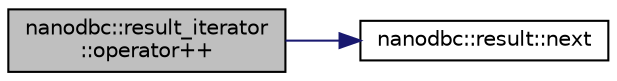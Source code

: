 digraph "nanodbc::result_iterator::operator++"
{
 // LATEX_PDF_SIZE
  edge [fontname="Helvetica",fontsize="10",labelfontname="Helvetica",labelfontsize="10"];
  node [fontname="Helvetica",fontsize="10",shape=record];
  rankdir="LR";
  Node9 [label="nanodbc::result_iterator\l::operator++",height=0.2,width=0.4,color="black", fillcolor="grey75", style="filled", fontcolor="black",tooltip="Iteration."];
  Node9 -> Node10 [color="midnightblue",fontsize="10",style="solid",fontname="Helvetica"];
  Node10 [label="nanodbc::result::next",height=0.2,width=0.4,color="black", fillcolor="white", style="filled",URL="$classnanodbc_1_1result.html#a31470b51f194181373e4c2c4292d11c4",tooltip="Fetches the next row in the current result set."];
}
